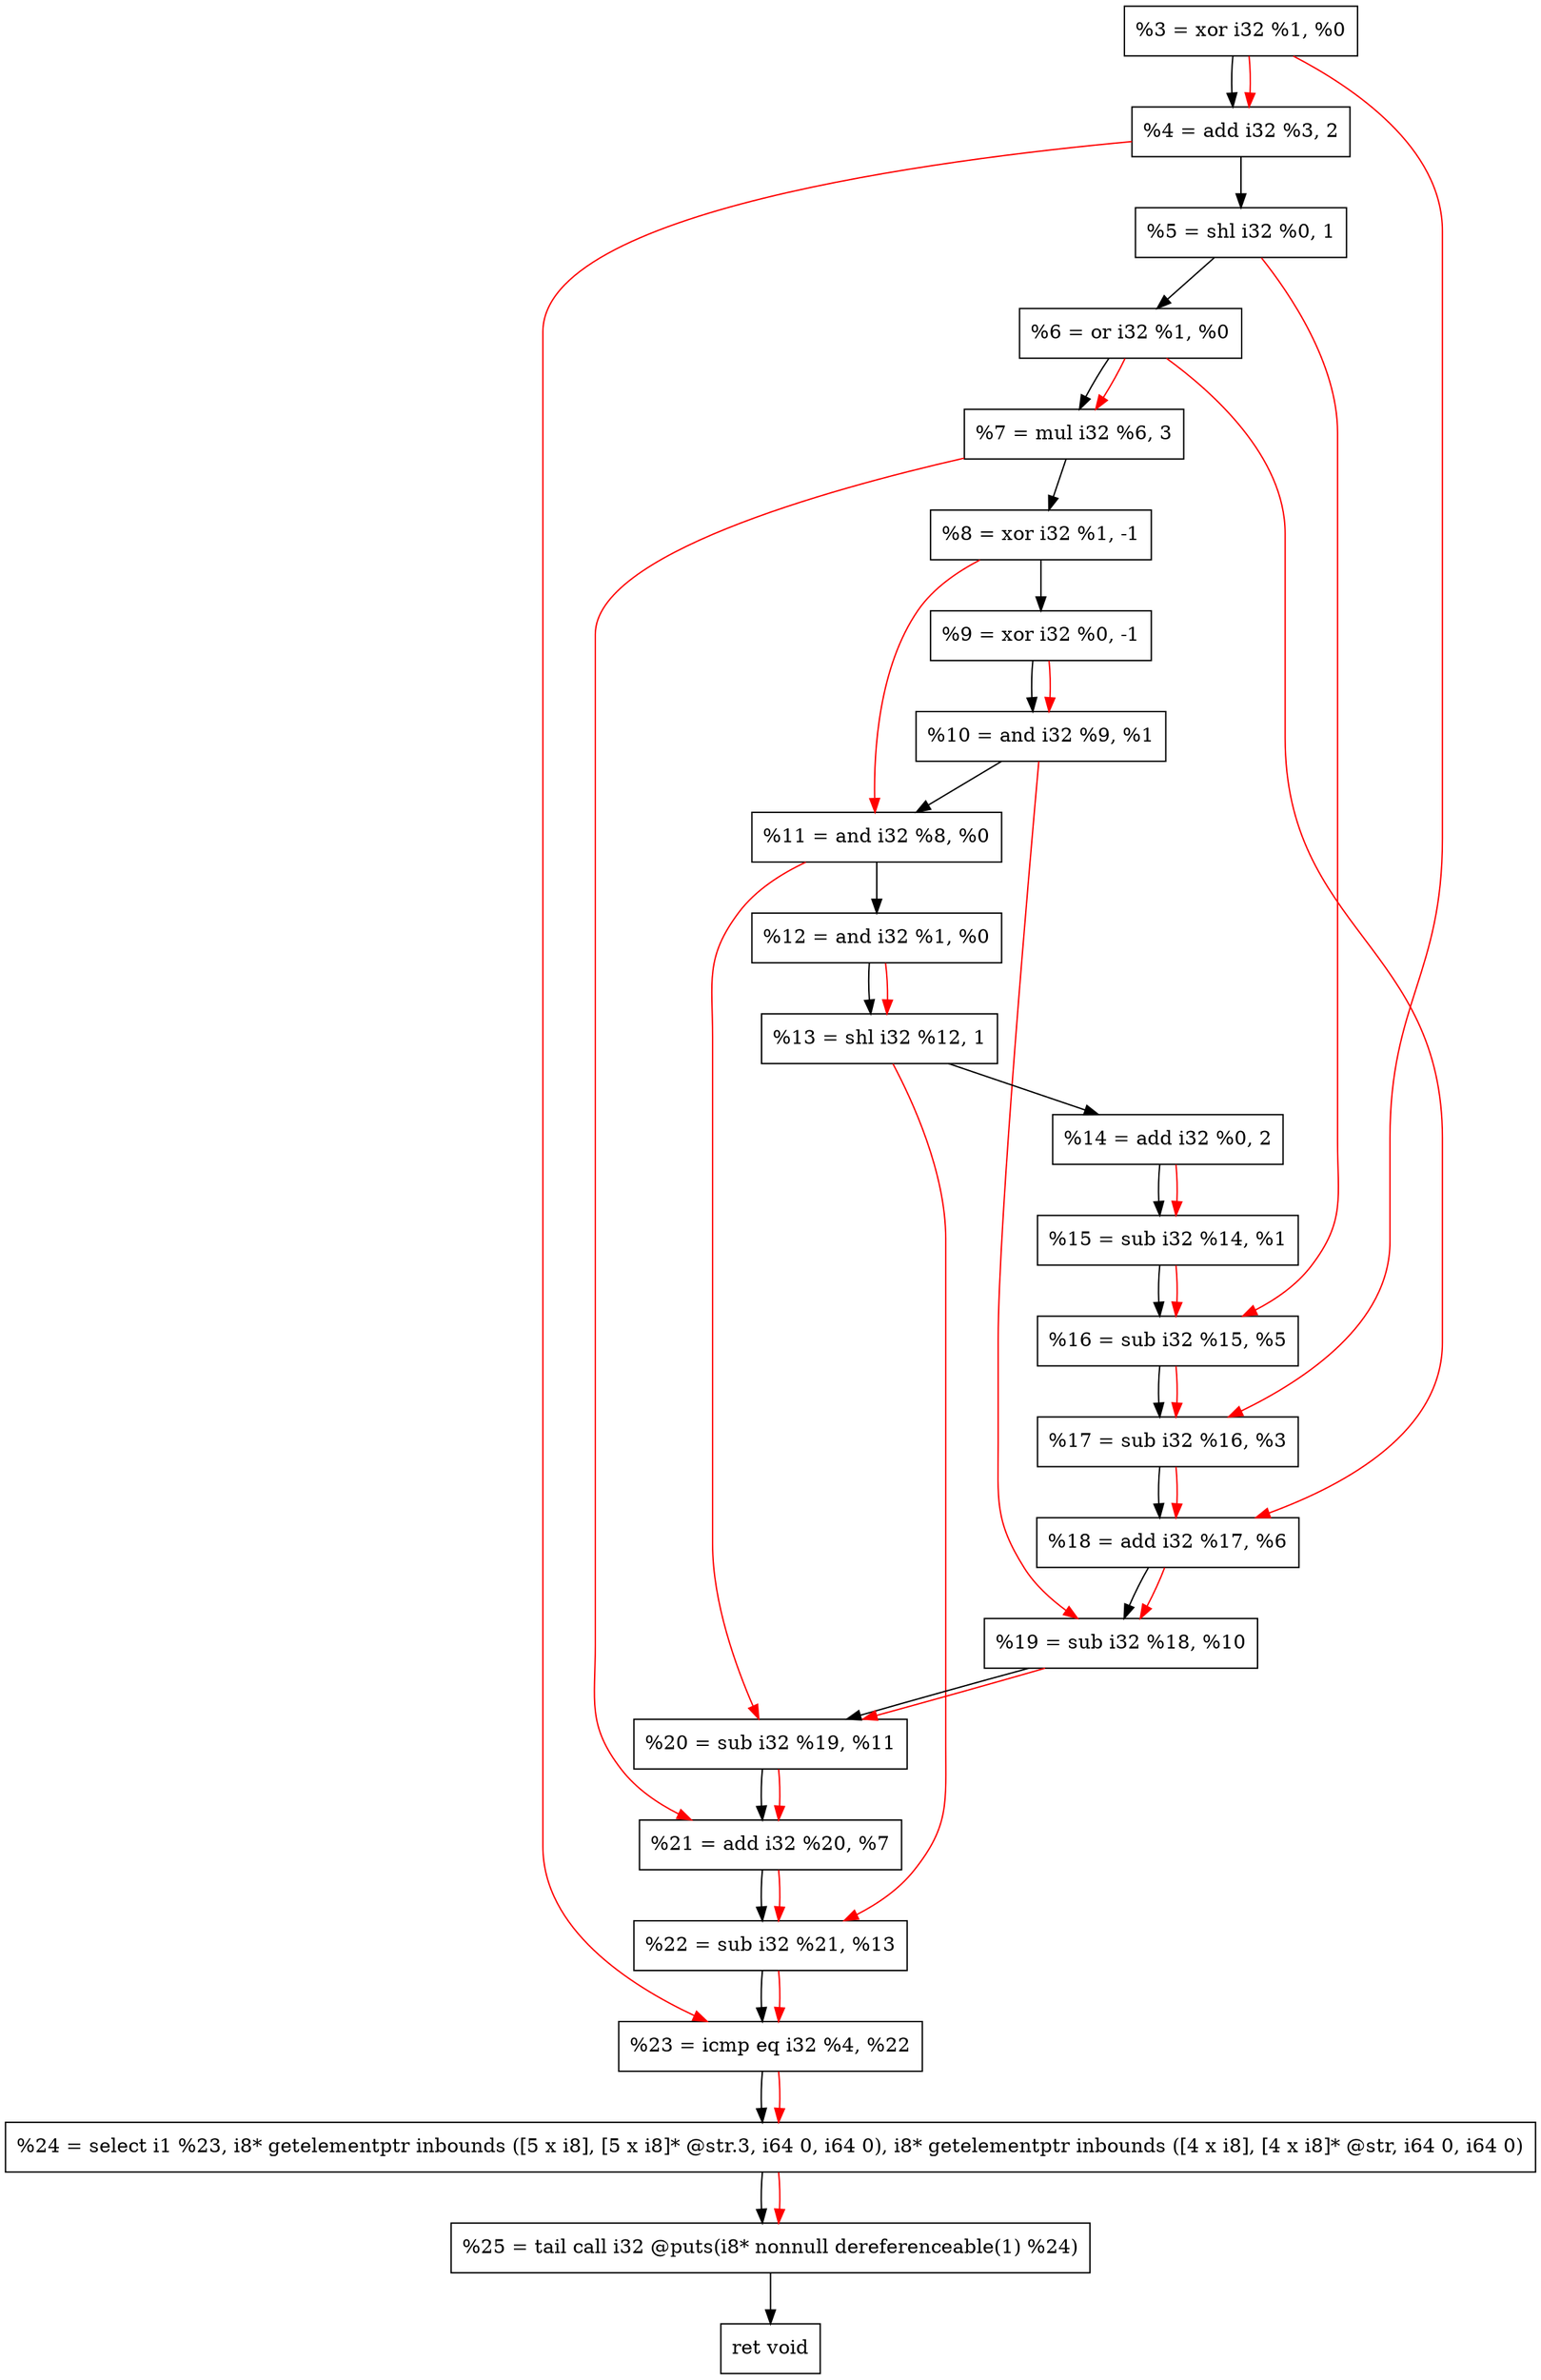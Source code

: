 digraph "DFG for'crackme' function" {
	Node0xeb84b0[shape=record, label="  %3 = xor i32 %1, %0"];
	Node0xeb8b60[shape=record, label="  %4 = add i32 %3, 2"];
	Node0xeb8c20[shape=record, label="  %5 = shl i32 %0, 1"];
	Node0xeb8c90[shape=record, label="  %6 = or i32 %1, %0"];
	Node0xeb8d30[shape=record, label="  %7 = mul i32 %6, 3"];
	Node0xeb8dd0[shape=record, label="  %8 = xor i32 %1, -1"];
	Node0xeb8e40[shape=record, label="  %9 = xor i32 %0, -1"];
	Node0xeb8eb0[shape=record, label="  %10 = and i32 %9, %1"];
	Node0xeb8f20[shape=record, label="  %11 = and i32 %8, %0"];
	Node0xeb8f90[shape=record, label="  %12 = and i32 %1, %0"];
	Node0xeb9000[shape=record, label="  %13 = shl i32 %12, 1"];
	Node0xeb9070[shape=record, label="  %14 = add i32 %0, 2"];
	Node0xeb90e0[shape=record, label="  %15 = sub i32 %14, %1"];
	Node0xeb9150[shape=record, label="  %16 = sub i32 %15, %5"];
	Node0xeb91c0[shape=record, label="  %17 = sub i32 %16, %3"];
	Node0xeb9230[shape=record, label="  %18 = add i32 %17, %6"];
	Node0xeb92a0[shape=record, label="  %19 = sub i32 %18, %10"];
	Node0xeb9310[shape=record, label="  %20 = sub i32 %19, %11"];
	Node0xeb9380[shape=record, label="  %21 = add i32 %20, %7"];
	Node0xeb93f0[shape=record, label="  %22 = sub i32 %21, %13"];
	Node0xeb9460[shape=record, label="  %23 = icmp eq i32 %4, %22"];
	Node0xe59268[shape=record, label="  %24 = select i1 %23, i8* getelementptr inbounds ([5 x i8], [5 x i8]* @str.3, i64 0, i64 0), i8* getelementptr inbounds ([4 x i8], [4 x i8]* @str, i64 0, i64 0)"];
	Node0xeb9900[shape=record, label="  %25 = tail call i32 @puts(i8* nonnull dereferenceable(1) %24)"];
	Node0xeb9950[shape=record, label="  ret void"];
	Node0xeb84b0 -> Node0xeb8b60;
	Node0xeb8b60 -> Node0xeb8c20;
	Node0xeb8c20 -> Node0xeb8c90;
	Node0xeb8c90 -> Node0xeb8d30;
	Node0xeb8d30 -> Node0xeb8dd0;
	Node0xeb8dd0 -> Node0xeb8e40;
	Node0xeb8e40 -> Node0xeb8eb0;
	Node0xeb8eb0 -> Node0xeb8f20;
	Node0xeb8f20 -> Node0xeb8f90;
	Node0xeb8f90 -> Node0xeb9000;
	Node0xeb9000 -> Node0xeb9070;
	Node0xeb9070 -> Node0xeb90e0;
	Node0xeb90e0 -> Node0xeb9150;
	Node0xeb9150 -> Node0xeb91c0;
	Node0xeb91c0 -> Node0xeb9230;
	Node0xeb9230 -> Node0xeb92a0;
	Node0xeb92a0 -> Node0xeb9310;
	Node0xeb9310 -> Node0xeb9380;
	Node0xeb9380 -> Node0xeb93f0;
	Node0xeb93f0 -> Node0xeb9460;
	Node0xeb9460 -> Node0xe59268;
	Node0xe59268 -> Node0xeb9900;
	Node0xeb9900 -> Node0xeb9950;
edge [color=red]
	Node0xeb84b0 -> Node0xeb8b60;
	Node0xeb8c90 -> Node0xeb8d30;
	Node0xeb8e40 -> Node0xeb8eb0;
	Node0xeb8dd0 -> Node0xeb8f20;
	Node0xeb8f90 -> Node0xeb9000;
	Node0xeb9070 -> Node0xeb90e0;
	Node0xeb90e0 -> Node0xeb9150;
	Node0xeb8c20 -> Node0xeb9150;
	Node0xeb9150 -> Node0xeb91c0;
	Node0xeb84b0 -> Node0xeb91c0;
	Node0xeb91c0 -> Node0xeb9230;
	Node0xeb8c90 -> Node0xeb9230;
	Node0xeb9230 -> Node0xeb92a0;
	Node0xeb8eb0 -> Node0xeb92a0;
	Node0xeb92a0 -> Node0xeb9310;
	Node0xeb8f20 -> Node0xeb9310;
	Node0xeb9310 -> Node0xeb9380;
	Node0xeb8d30 -> Node0xeb9380;
	Node0xeb9380 -> Node0xeb93f0;
	Node0xeb9000 -> Node0xeb93f0;
	Node0xeb8b60 -> Node0xeb9460;
	Node0xeb93f0 -> Node0xeb9460;
	Node0xeb9460 -> Node0xe59268;
	Node0xe59268 -> Node0xeb9900;
}

